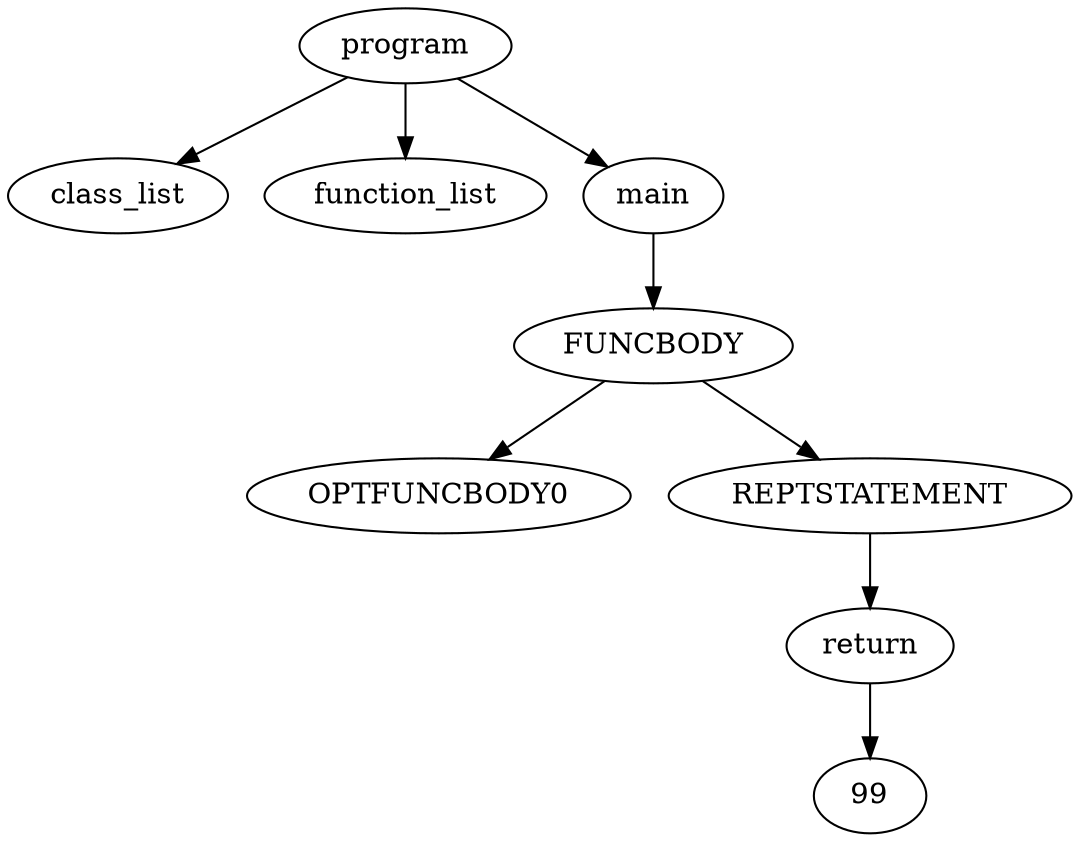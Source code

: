 digraph AST {
0[label="program"]
0->1
0->2
0->3
3[label="main"]
3->4
4[label="FUNCBODY"]
4->5
4->6
6[label="REPTSTATEMENT"]
6->7
7[label="return"]
7->8
8[label="99"]
5[label="OPTFUNCBODY0"]
2[label="function_list"]
1[label="class_list"]
}
